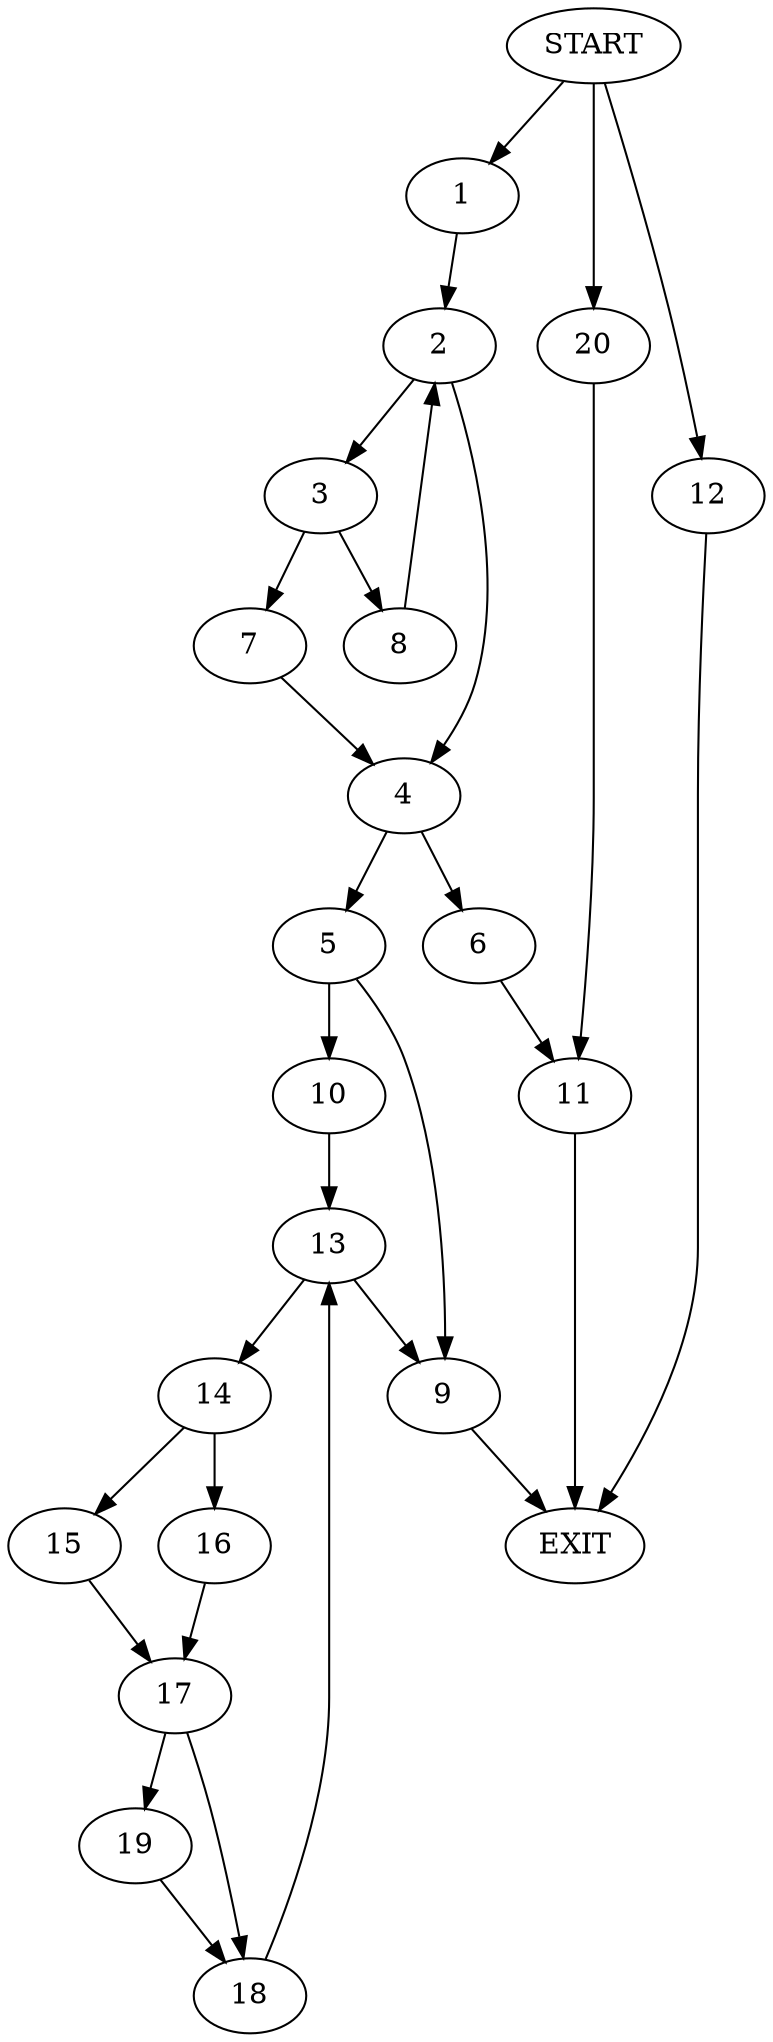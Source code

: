 digraph {
0 [label="START"]
21 [label="EXIT"]
0 -> 1
1 -> 2
2 -> 3
2 -> 4
4 -> 5
4 -> 6
3 -> 7
3 -> 8
7 -> 4
8 -> 2
5 -> 9
5 -> 10
6 -> 11
0 -> 12
12 -> 21
9 -> 21
10 -> 13
13 -> 9
13 -> 14
14 -> 15
14 -> 16
15 -> 17
16 -> 17
17 -> 18
17 -> 19
19 -> 18
18 -> 13
11 -> 21
0 -> 20
20 -> 11
}
